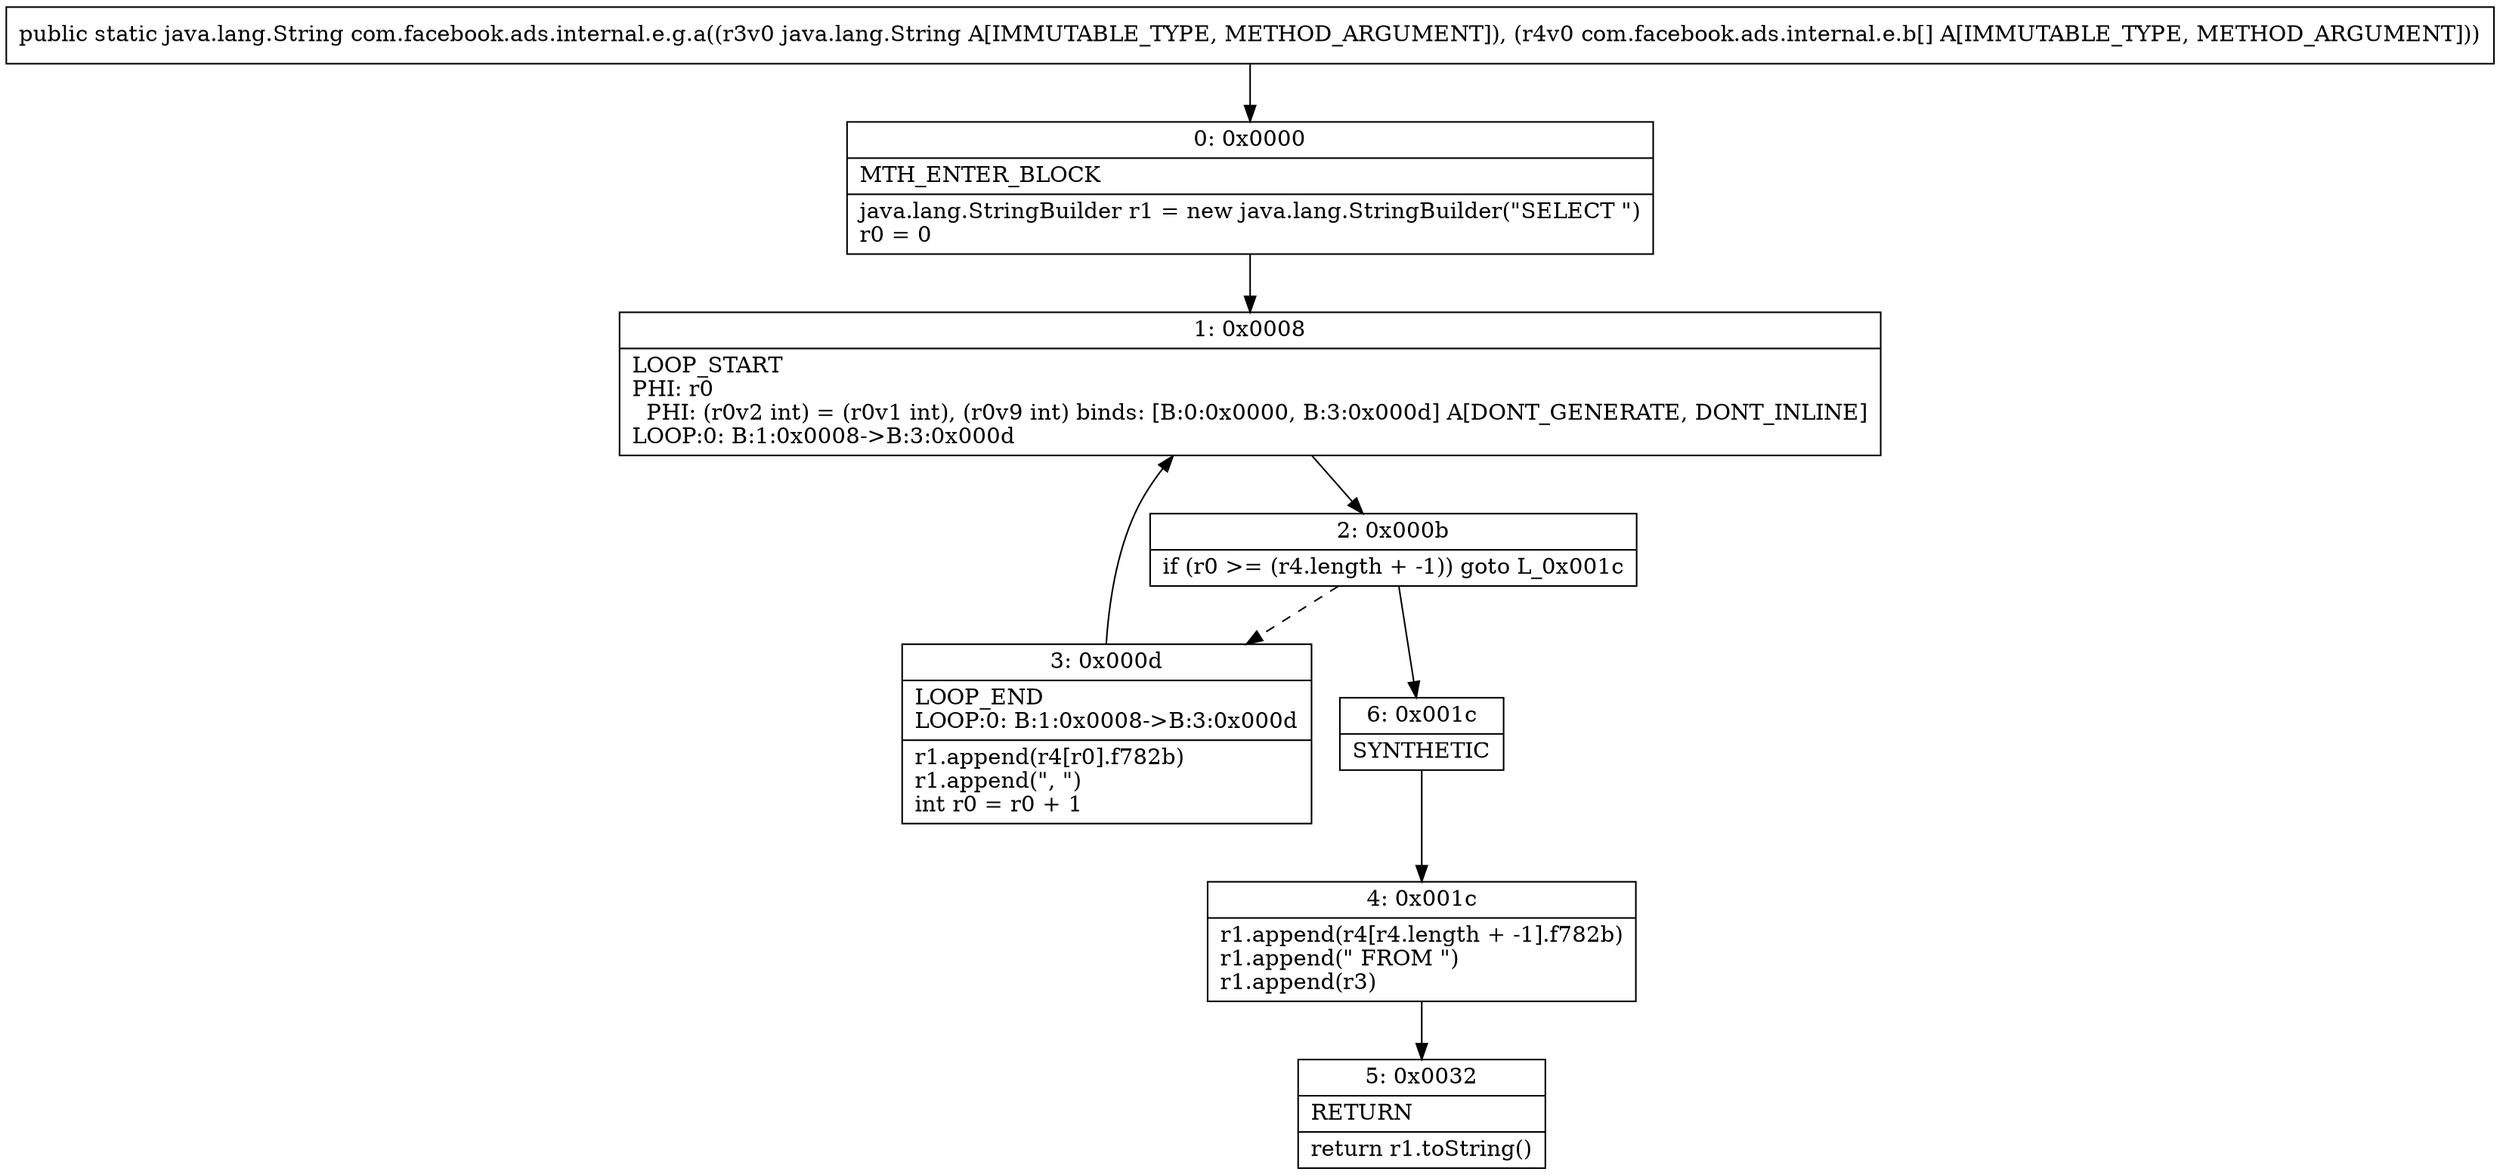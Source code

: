 digraph "CFG forcom.facebook.ads.internal.e.g.a(Ljava\/lang\/String;[Lcom\/facebook\/ads\/internal\/e\/b;)Ljava\/lang\/String;" {
Node_0 [shape=record,label="{0\:\ 0x0000|MTH_ENTER_BLOCK\l|java.lang.StringBuilder r1 = new java.lang.StringBuilder(\"SELECT \")\lr0 = 0\l}"];
Node_1 [shape=record,label="{1\:\ 0x0008|LOOP_START\lPHI: r0 \l  PHI: (r0v2 int) = (r0v1 int), (r0v9 int) binds: [B:0:0x0000, B:3:0x000d] A[DONT_GENERATE, DONT_INLINE]\lLOOP:0: B:1:0x0008\-\>B:3:0x000d\l}"];
Node_2 [shape=record,label="{2\:\ 0x000b|if (r0 \>= (r4.length + \-1)) goto L_0x001c\l}"];
Node_3 [shape=record,label="{3\:\ 0x000d|LOOP_END\lLOOP:0: B:1:0x0008\-\>B:3:0x000d\l|r1.append(r4[r0].f782b)\lr1.append(\", \")\lint r0 = r0 + 1\l}"];
Node_4 [shape=record,label="{4\:\ 0x001c|r1.append(r4[r4.length + \-1].f782b)\lr1.append(\" FROM \")\lr1.append(r3)\l}"];
Node_5 [shape=record,label="{5\:\ 0x0032|RETURN\l|return r1.toString()\l}"];
Node_6 [shape=record,label="{6\:\ 0x001c|SYNTHETIC\l}"];
MethodNode[shape=record,label="{public static java.lang.String com.facebook.ads.internal.e.g.a((r3v0 java.lang.String A[IMMUTABLE_TYPE, METHOD_ARGUMENT]), (r4v0 com.facebook.ads.internal.e.b[] A[IMMUTABLE_TYPE, METHOD_ARGUMENT])) }"];
MethodNode -> Node_0;
Node_0 -> Node_1;
Node_1 -> Node_2;
Node_2 -> Node_3[style=dashed];
Node_2 -> Node_6;
Node_3 -> Node_1;
Node_4 -> Node_5;
Node_6 -> Node_4;
}

